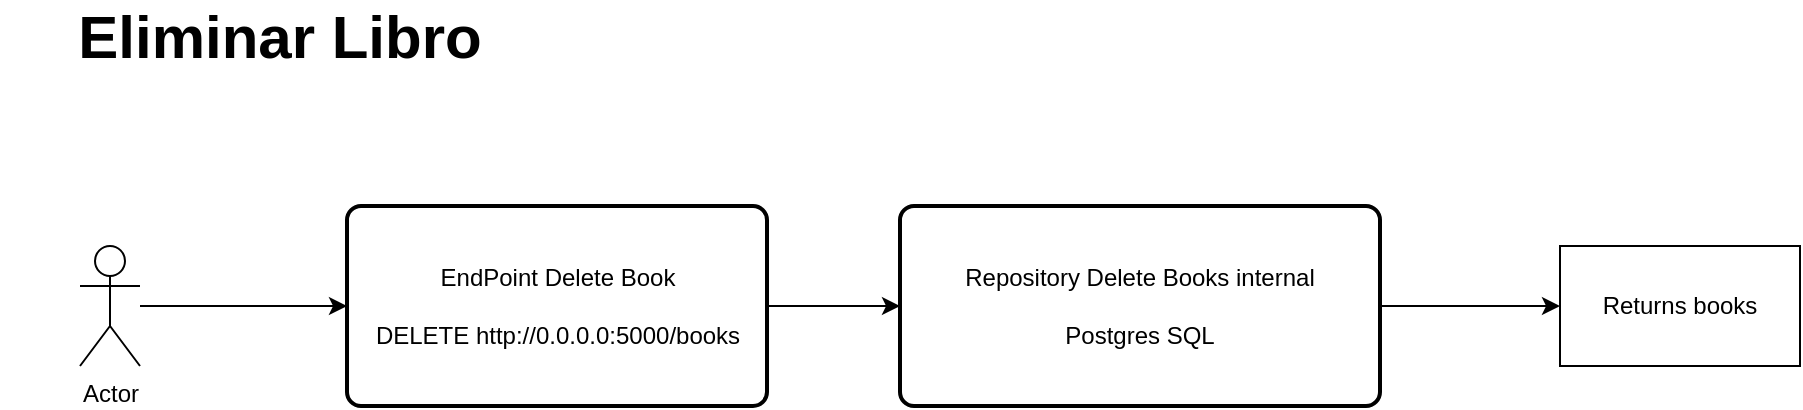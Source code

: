 <mxfile version="16.4.0" type="device"><diagram id="uPf5mO1hnVfQSad-BEUS" name="Página-1"><mxGraphModel dx="1157" dy="737" grid="1" gridSize="10" guides="1" tooltips="1" connect="1" arrows="1" fold="1" page="1" pageScale="1" pageWidth="827" pageHeight="1169" math="0" shadow="0"><root><mxCell id="0"/><mxCell id="1" parent="0"/><mxCell id="iw-mGPmlxoVU_mmbgeld-1" style="edgeStyle=orthogonalEdgeStyle;rounded=0;orthogonalLoop=1;jettySize=auto;html=1;entryX=0;entryY=0.5;entryDx=0;entryDy=0;" edge="1" parent="1" source="iw-mGPmlxoVU_mmbgeld-2" target="iw-mGPmlxoVU_mmbgeld-4"><mxGeometry relative="1" as="geometry"/></mxCell><mxCell id="iw-mGPmlxoVU_mmbgeld-2" value="Actor" style="shape=umlActor;verticalLabelPosition=bottom;verticalAlign=top;html=1;outlineConnect=0;" vertex="1" parent="1"><mxGeometry x="70" y="180" width="30" height="60" as="geometry"/></mxCell><mxCell id="iw-mGPmlxoVU_mmbgeld-3" style="edgeStyle=orthogonalEdgeStyle;rounded=0;orthogonalLoop=1;jettySize=auto;html=1;entryX=0;entryY=0.5;entryDx=0;entryDy=0;" edge="1" parent="1" source="iw-mGPmlxoVU_mmbgeld-4" target="iw-mGPmlxoVU_mmbgeld-6"><mxGeometry relative="1" as="geometry"/></mxCell><mxCell id="iw-mGPmlxoVU_mmbgeld-4" value="EndPoint Delete Book&lt;br&gt;&lt;br&gt;DELETE http://0.0.0.0:5000/books" style="rounded=1;whiteSpace=wrap;html=1;absoluteArcSize=1;arcSize=14;strokeWidth=2;" vertex="1" parent="1"><mxGeometry x="203.5" y="160" width="210" height="100" as="geometry"/></mxCell><mxCell id="iw-mGPmlxoVU_mmbgeld-5" style="edgeStyle=orthogonalEdgeStyle;rounded=0;orthogonalLoop=1;jettySize=auto;html=1;entryX=0;entryY=0.5;entryDx=0;entryDy=0;" edge="1" parent="1" source="iw-mGPmlxoVU_mmbgeld-6" target="iw-mGPmlxoVU_mmbgeld-12"><mxGeometry relative="1" as="geometry"><mxPoint x="860" y="210" as="targetPoint"/></mxGeometry></mxCell><mxCell id="iw-mGPmlxoVU_mmbgeld-6" value="Repository Delete Books internal&lt;br&gt;&lt;br&gt;Postgres SQL" style="rounded=1;whiteSpace=wrap;html=1;absoluteArcSize=1;arcSize=14;strokeWidth=2;" vertex="1" parent="1"><mxGeometry x="480" y="160" width="240" height="100" as="geometry"/></mxCell><mxCell id="iw-mGPmlxoVU_mmbgeld-12" value="Returns books" style="whiteSpace=wrap;html=1;" vertex="1" parent="1"><mxGeometry x="810" y="180" width="120" height="60" as="geometry"/></mxCell><mxCell id="iw-mGPmlxoVU_mmbgeld-19" value="&lt;font style=&quot;font-size: 30px&quot;&gt;&lt;b&gt;Eliminar Libro&lt;/b&gt;&lt;/font&gt;" style="text;html=1;strokeColor=none;fillColor=none;align=center;verticalAlign=middle;whiteSpace=wrap;rounded=0;fontSize=25;" vertex="1" parent="1"><mxGeometry x="30" y="60" width="280" height="30" as="geometry"/></mxCell></root></mxGraphModel></diagram></mxfile>